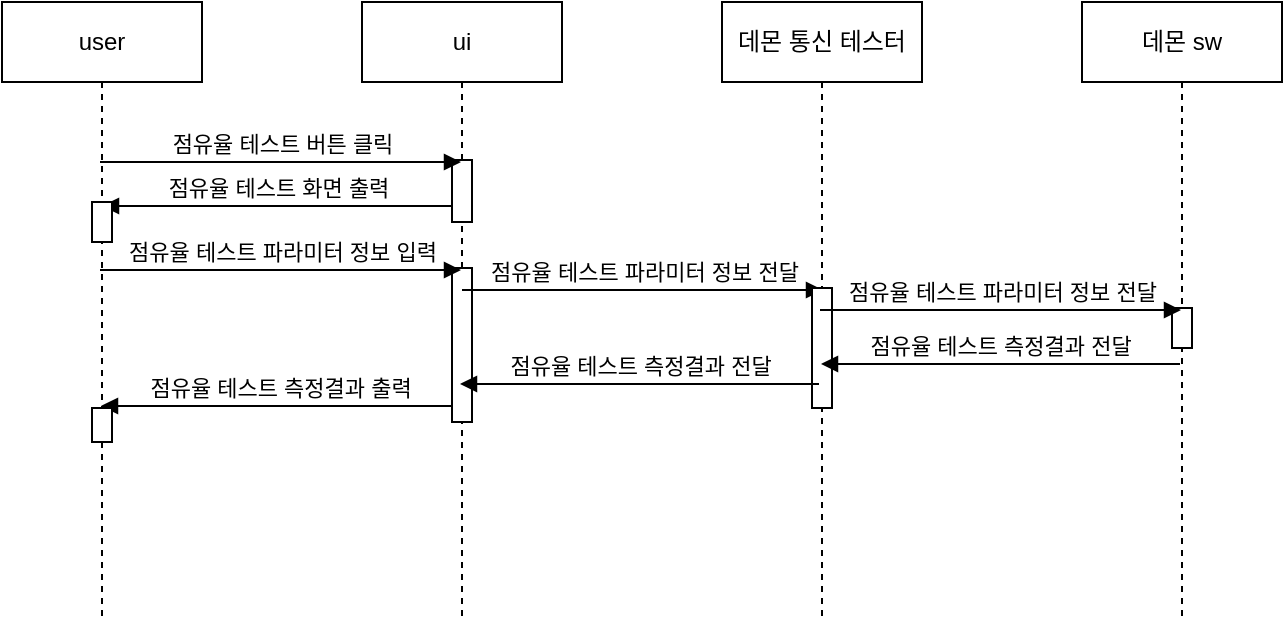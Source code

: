 <mxfile version="20.5.3" type="github">
  <diagram id="Vn0vEhwhyDaDwtFLg0n0" name="페이지-1">
    <mxGraphModel dx="1038" dy="579" grid="1" gridSize="10" guides="1" tooltips="1" connect="1" arrows="1" fold="1" page="1" pageScale="1" pageWidth="827" pageHeight="1169" math="0" shadow="0">
      <root>
        <mxCell id="0" />
        <mxCell id="1" parent="0" />
        <mxCell id="NI2G93pHxodFrPqeLKcV-1" value="ui" style="shape=umlLifeline;perimeter=lifelinePerimeter;whiteSpace=wrap;html=1;container=1;collapsible=0;recursiveResize=0;outlineConnect=0;" vertex="1" parent="1">
          <mxGeometry x="281" y="22" width="100" height="310" as="geometry" />
        </mxCell>
        <mxCell id="NI2G93pHxodFrPqeLKcV-2" value="" style="html=1;points=[];perimeter=orthogonalPerimeter;" vertex="1" parent="NI2G93pHxodFrPqeLKcV-1">
          <mxGeometry x="45" y="79" width="10" height="31" as="geometry" />
        </mxCell>
        <mxCell id="NI2G93pHxodFrPqeLKcV-3" value="점유율 테스트 화면 출력" style="html=1;verticalAlign=bottom;endArrow=block;rounded=0;" edge="1" parent="NI2G93pHxodFrPqeLKcV-1" target="NI2G93pHxodFrPqeLKcV-6">
          <mxGeometry width="80" relative="1" as="geometry">
            <mxPoint x="45" y="102" as="sourcePoint" />
            <mxPoint x="-121" y="102" as="targetPoint" />
          </mxGeometry>
        </mxCell>
        <mxCell id="NI2G93pHxodFrPqeLKcV-4" value="점유율 테스트 측정결과 출력" style="html=1;verticalAlign=bottom;endArrow=block;rounded=0;" edge="1" parent="NI2G93pHxodFrPqeLKcV-1">
          <mxGeometry width="80" relative="1" as="geometry">
            <mxPoint x="49" y="202" as="sourcePoint" />
            <mxPoint x="-130.5" y="202" as="targetPoint" />
          </mxGeometry>
        </mxCell>
        <mxCell id="NI2G93pHxodFrPqeLKcV-5" value="" style="html=1;points=[];perimeter=orthogonalPerimeter;" vertex="1" parent="NI2G93pHxodFrPqeLKcV-1">
          <mxGeometry x="45" y="133" width="10" height="77" as="geometry" />
        </mxCell>
        <mxCell id="NI2G93pHxodFrPqeLKcV-6" value="user" style="shape=umlLifeline;perimeter=lifelinePerimeter;whiteSpace=wrap;html=1;container=1;collapsible=0;recursiveResize=0;outlineConnect=0;" vertex="1" parent="1">
          <mxGeometry x="101" y="22" width="100" height="310" as="geometry" />
        </mxCell>
        <mxCell id="NI2G93pHxodFrPqeLKcV-7" value="" style="html=1;points=[];perimeter=orthogonalPerimeter;" vertex="1" parent="NI2G93pHxodFrPqeLKcV-6">
          <mxGeometry x="45" y="100" width="10" height="20" as="geometry" />
        </mxCell>
        <mxCell id="NI2G93pHxodFrPqeLKcV-8" value="" style="html=1;points=[];perimeter=orthogonalPerimeter;" vertex="1" parent="NI2G93pHxodFrPqeLKcV-6">
          <mxGeometry x="45" y="203" width="10" height="17" as="geometry" />
        </mxCell>
        <mxCell id="NI2G93pHxodFrPqeLKcV-9" value="데몬 통신 테스터" style="shape=umlLifeline;perimeter=lifelinePerimeter;whiteSpace=wrap;html=1;container=1;collapsible=0;recursiveResize=0;outlineConnect=0;" vertex="1" parent="1">
          <mxGeometry x="461" y="22" width="100" height="310" as="geometry" />
        </mxCell>
        <mxCell id="NI2G93pHxodFrPqeLKcV-10" value="점유율 테스트 파라미터 정보 전달" style="html=1;verticalAlign=bottom;endArrow=block;rounded=0;" edge="1" parent="NI2G93pHxodFrPqeLKcV-9">
          <mxGeometry width="80" relative="1" as="geometry">
            <mxPoint x="-130" y="144" as="sourcePoint" />
            <mxPoint x="50.5" y="144" as="targetPoint" />
          </mxGeometry>
        </mxCell>
        <mxCell id="NI2G93pHxodFrPqeLKcV-11" value="" style="html=1;points=[];perimeter=orthogonalPerimeter;" vertex="1" parent="NI2G93pHxodFrPqeLKcV-9">
          <mxGeometry x="45" y="143" width="10" height="60" as="geometry" />
        </mxCell>
        <mxCell id="NI2G93pHxodFrPqeLKcV-12" value="데몬 sw" style="shape=umlLifeline;perimeter=lifelinePerimeter;whiteSpace=wrap;html=1;container=1;collapsible=0;recursiveResize=0;outlineConnect=0;" vertex="1" parent="1">
          <mxGeometry x="641" y="22" width="100" height="310" as="geometry" />
        </mxCell>
        <mxCell id="NI2G93pHxodFrPqeLKcV-13" value="" style="html=1;points=[];perimeter=orthogonalPerimeter;" vertex="1" parent="NI2G93pHxodFrPqeLKcV-12">
          <mxGeometry x="45" y="153" width="10" height="20" as="geometry" />
        </mxCell>
        <mxCell id="NI2G93pHxodFrPqeLKcV-14" value="점유율 테스트 버튼 클릭" style="html=1;verticalAlign=bottom;endArrow=block;rounded=0;" edge="1" parent="1" target="NI2G93pHxodFrPqeLKcV-1">
          <mxGeometry width="80" relative="1" as="geometry">
            <mxPoint x="150" y="102" as="sourcePoint" />
            <mxPoint x="230" y="102" as="targetPoint" />
          </mxGeometry>
        </mxCell>
        <mxCell id="NI2G93pHxodFrPqeLKcV-15" value="점유율 테스트 파라미터 정보 입력" style="html=1;verticalAlign=bottom;endArrow=block;rounded=0;" edge="1" parent="1">
          <mxGeometry width="80" relative="1" as="geometry">
            <mxPoint x="150" y="156" as="sourcePoint" />
            <mxPoint x="330.5" y="156" as="targetPoint" />
          </mxGeometry>
        </mxCell>
        <mxCell id="NI2G93pHxodFrPqeLKcV-16" value="점유율 테스트 파라미터 정보 전달" style="html=1;verticalAlign=bottom;endArrow=block;rounded=0;" edge="1" parent="1">
          <mxGeometry width="80" relative="1" as="geometry">
            <mxPoint x="510" y="176" as="sourcePoint" />
            <mxPoint x="690.5" y="176" as="targetPoint" />
          </mxGeometry>
        </mxCell>
        <mxCell id="NI2G93pHxodFrPqeLKcV-17" value="점유율 테스트 측정결과 전달" style="html=1;verticalAlign=bottom;endArrow=block;rounded=0;" edge="1" parent="1">
          <mxGeometry width="80" relative="1" as="geometry">
            <mxPoint x="690" y="203" as="sourcePoint" />
            <mxPoint x="510.5" y="203" as="targetPoint" />
          </mxGeometry>
        </mxCell>
        <mxCell id="NI2G93pHxodFrPqeLKcV-18" value="점유율 테스트 측정결과 전달" style="html=1;verticalAlign=bottom;endArrow=block;rounded=0;" edge="1" parent="1">
          <mxGeometry width="80" relative="1" as="geometry">
            <mxPoint x="509.5" y="213" as="sourcePoint" />
            <mxPoint x="330" y="213" as="targetPoint" />
          </mxGeometry>
        </mxCell>
      </root>
    </mxGraphModel>
  </diagram>
</mxfile>
